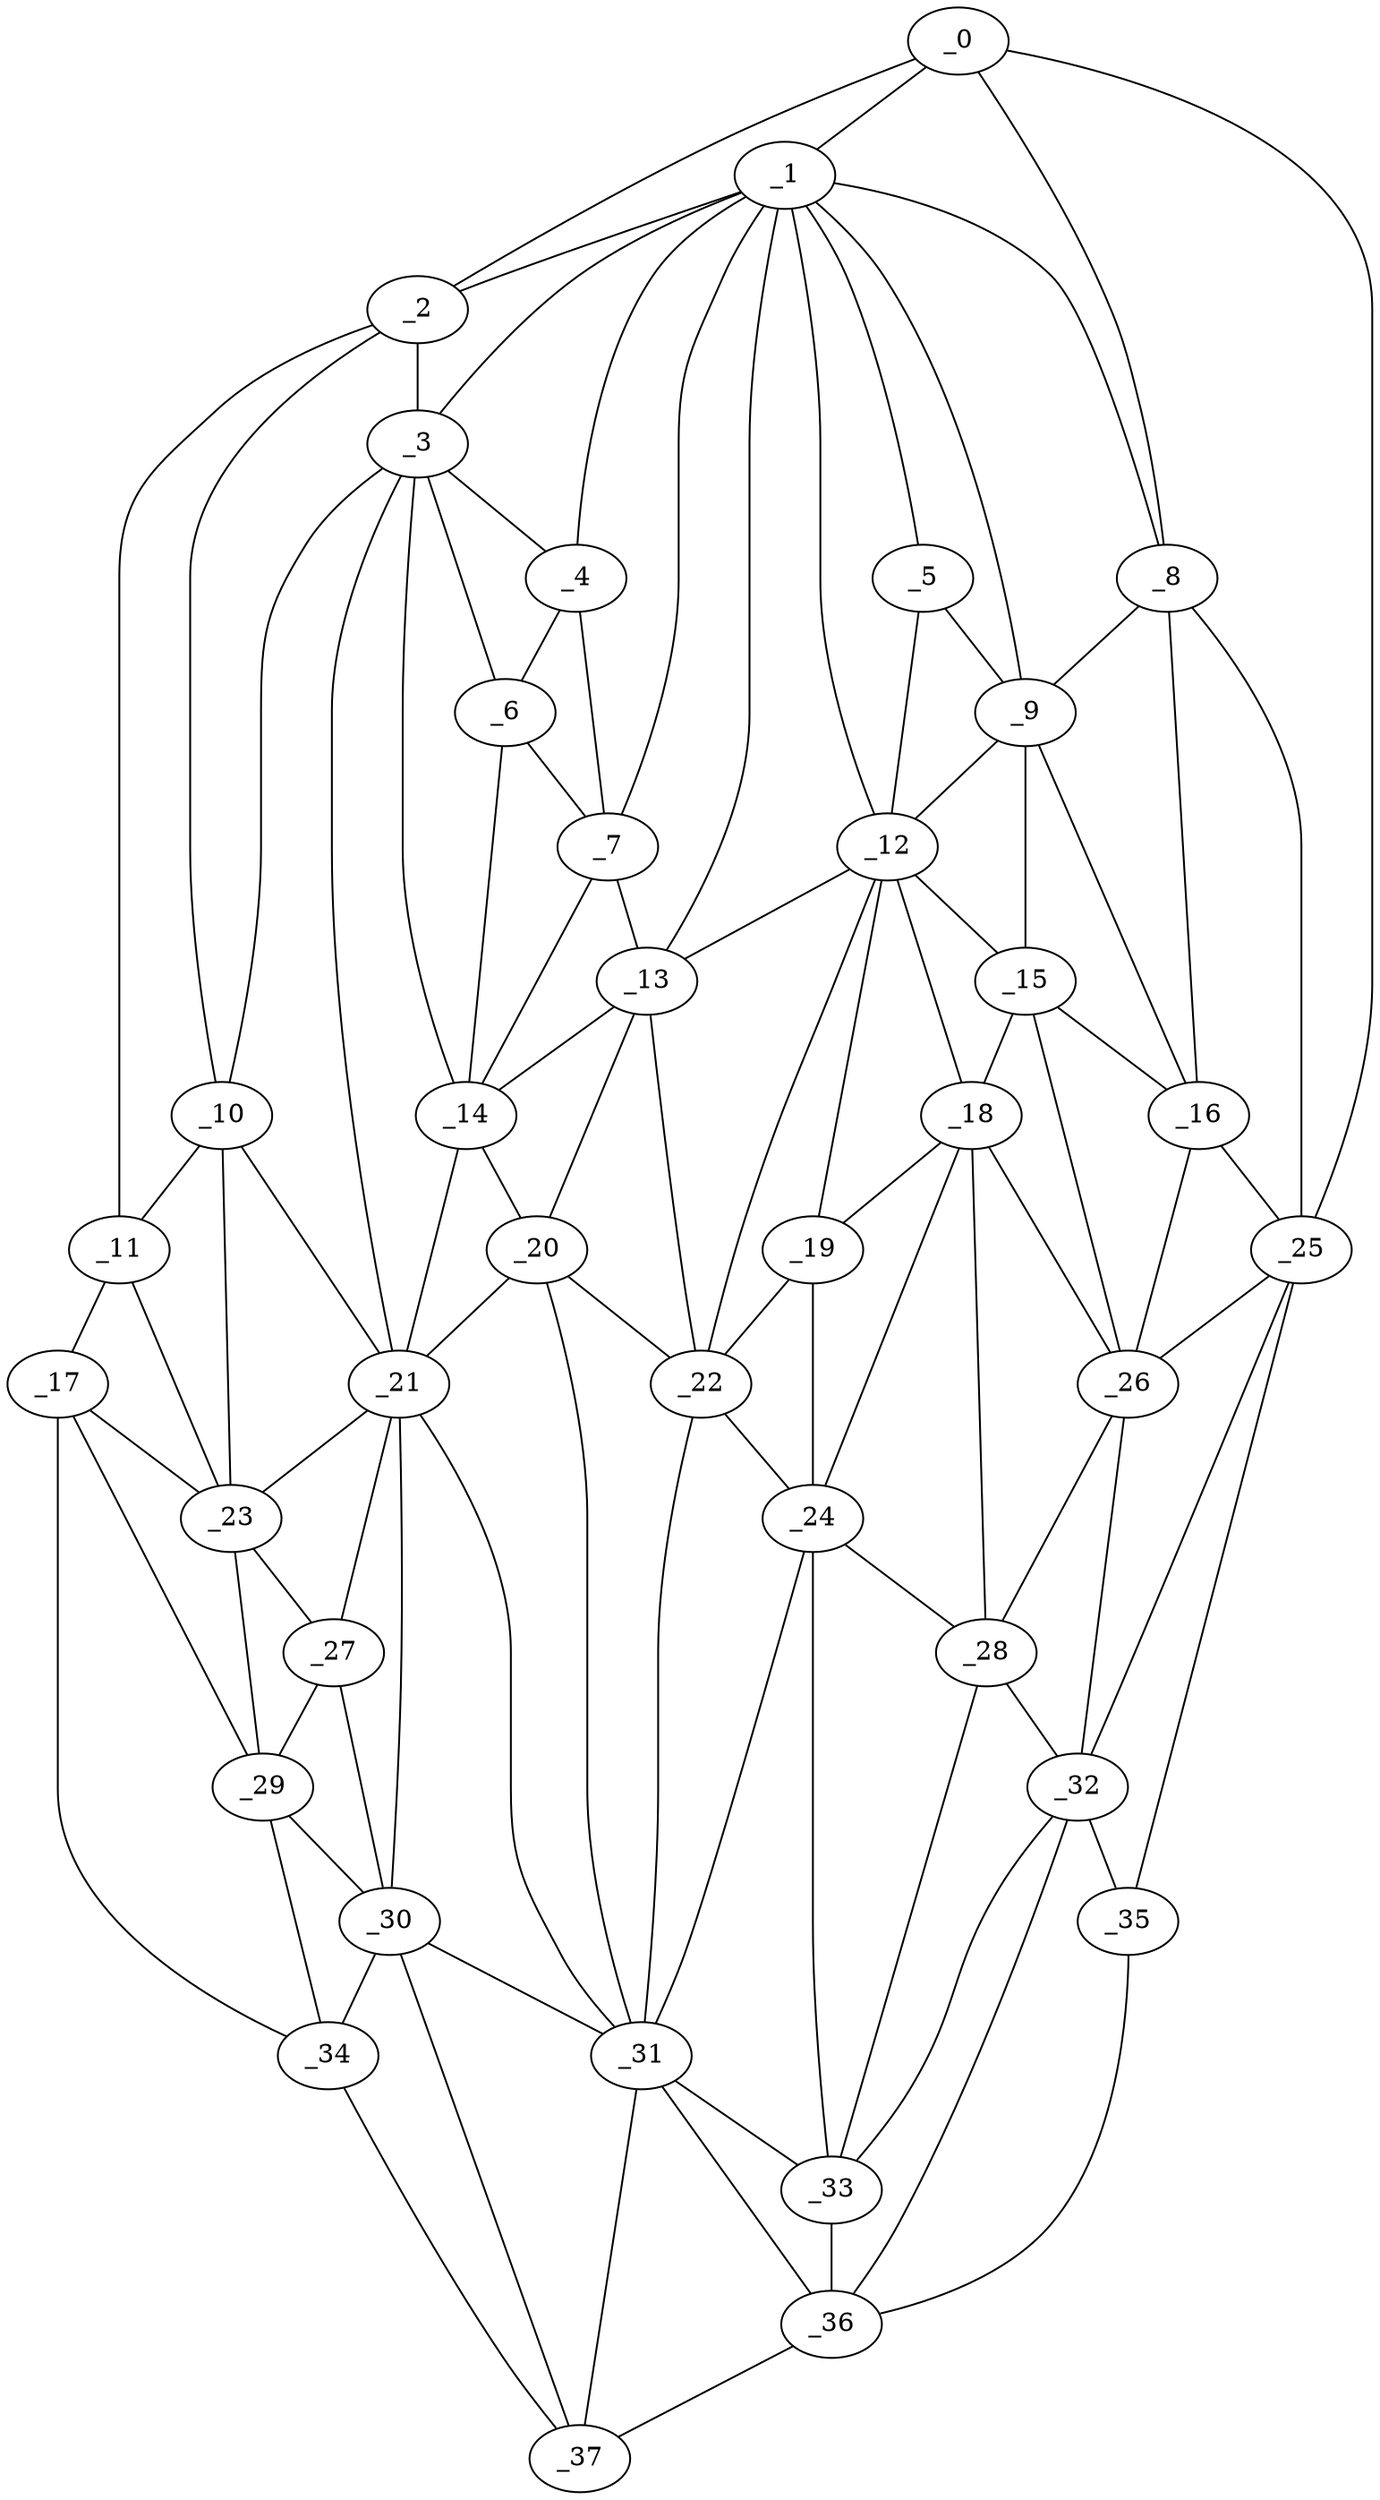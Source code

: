 graph "obj99__30.gxl" {
	_0	 [x=35,
		y=8];
	_1	 [x=38,
		y=52];
	_0 -- _1	 [valence=1];
	_2	 [x=40,
		y=102];
	_0 -- _2	 [valence=1];
	_8	 [x=47,
		y=31];
	_0 -- _8	 [valence=2];
	_25	 [x=65,
		y=4];
	_0 -- _25	 [valence=1];
	_1 -- _2	 [valence=2];
	_3	 [x=41,
		y=94];
	_1 -- _3	 [valence=2];
	_4	 [x=42,
		y=73];
	_1 -- _4	 [valence=2];
	_5	 [x=44,
		y=48];
	_1 -- _5	 [valence=1];
	_7	 [x=46,
		y=71];
	_1 -- _7	 [valence=2];
	_1 -- _8	 [valence=2];
	_9	 [x=47,
		y=39];
	_1 -- _9	 [valence=1];
	_12	 [x=50,
		y=49];
	_1 -- _12	 [valence=1];
	_13	 [x=52,
		y=69];
	_1 -- _13	 [valence=2];
	_2 -- _3	 [valence=2];
	_10	 [x=47,
		y=105];
	_2 -- _10	 [valence=2];
	_11	 [x=48,
		y=112];
	_2 -- _11	 [valence=1];
	_3 -- _4	 [valence=1];
	_6	 [x=45,
		y=83];
	_3 -- _6	 [valence=1];
	_3 -- _10	 [valence=2];
	_14	 [x=52,
		y=81];
	_3 -- _14	 [valence=2];
	_21	 [x=60,
		y=98];
	_3 -- _21	 [valence=1];
	_4 -- _6	 [valence=2];
	_4 -- _7	 [valence=1];
	_5 -- _9	 [valence=2];
	_5 -- _12	 [valence=2];
	_6 -- _7	 [valence=1];
	_6 -- _14	 [valence=2];
	_7 -- _13	 [valence=1];
	_7 -- _14	 [valence=2];
	_8 -- _9	 [valence=2];
	_16	 [x=55,
		y=32];
	_8 -- _16	 [valence=2];
	_8 -- _25	 [valence=1];
	_9 -- _12	 [valence=2];
	_15	 [x=54,
		y=40];
	_9 -- _15	 [valence=2];
	_9 -- _16	 [valence=1];
	_10 -- _11	 [valence=1];
	_10 -- _21	 [valence=2];
	_23	 [x=61,
		y=113];
	_10 -- _23	 [valence=2];
	_17	 [x=55,
		y=117];
	_11 -- _17	 [valence=1];
	_11 -- _23	 [valence=2];
	_12 -- _13	 [valence=2];
	_12 -- _15	 [valence=2];
	_18	 [x=56,
		y=43];
	_12 -- _18	 [valence=1];
	_19	 [x=56,
		y=50];
	_12 -- _19	 [valence=2];
	_22	 [x=61,
		y=56];
	_12 -- _22	 [valence=2];
	_13 -- _14	 [valence=2];
	_20	 [x=57,
		y=76];
	_13 -- _20	 [valence=2];
	_13 -- _22	 [valence=1];
	_14 -- _20	 [valence=2];
	_14 -- _21	 [valence=2];
	_15 -- _16	 [valence=2];
	_15 -- _18	 [valence=2];
	_26	 [x=65,
		y=32];
	_15 -- _26	 [valence=1];
	_16 -- _25	 [valence=2];
	_16 -- _26	 [valence=2];
	_17 -- _23	 [valence=1];
	_29	 [x=68,
		y=119];
	_17 -- _29	 [valence=2];
	_34	 [x=79,
		y=125];
	_17 -- _34	 [valence=1];
	_18 -- _19	 [valence=1];
	_24	 [x=63,
		y=51];
	_18 -- _24	 [valence=2];
	_18 -- _26	 [valence=1];
	_28	 [x=68,
		y=40];
	_18 -- _28	 [valence=1];
	_19 -- _22	 [valence=1];
	_19 -- _24	 [valence=2];
	_20 -- _21	 [valence=2];
	_20 -- _22	 [valence=2];
	_31	 [x=73,
		y=75];
	_20 -- _31	 [valence=1];
	_21 -- _23	 [valence=1];
	_27	 [x=65,
		y=113];
	_21 -- _27	 [valence=2];
	_30	 [x=71,
		y=114];
	_21 -- _30	 [valence=2];
	_21 -- _31	 [valence=2];
	_22 -- _24	 [valence=2];
	_22 -- _31	 [valence=2];
	_23 -- _27	 [valence=2];
	_23 -- _29	 [valence=2];
	_24 -- _28	 [valence=2];
	_24 -- _31	 [valence=1];
	_33	 [x=77,
		y=39];
	_24 -- _33	 [valence=1];
	_25 -- _26	 [valence=2];
	_32	 [x=75,
		y=32];
	_25 -- _32	 [valence=2];
	_35	 [x=83,
		y=9];
	_25 -- _35	 [valence=1];
	_26 -- _28	 [valence=2];
	_26 -- _32	 [valence=2];
	_27 -- _29	 [valence=1];
	_27 -- _30	 [valence=1];
	_28 -- _32	 [valence=2];
	_28 -- _33	 [valence=2];
	_29 -- _30	 [valence=2];
	_29 -- _34	 [valence=2];
	_30 -- _31	 [valence=1];
	_30 -- _34	 [valence=1];
	_37	 [x=96,
		y=117];
	_30 -- _37	 [valence=1];
	_31 -- _33	 [valence=2];
	_36	 [x=96,
		y=14];
	_31 -- _36	 [valence=1];
	_31 -- _37	 [valence=2];
	_32 -- _33	 [valence=2];
	_32 -- _35	 [valence=2];
	_32 -- _36	 [valence=2];
	_33 -- _36	 [valence=2];
	_34 -- _37	 [valence=1];
	_35 -- _36	 [valence=1];
	_36 -- _37	 [valence=1];
}
